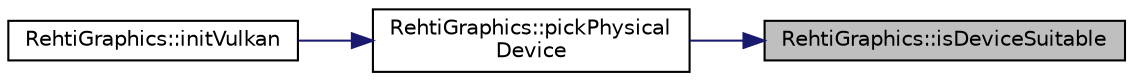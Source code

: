 digraph "RehtiGraphics::isDeviceSuitable"
{
 // LATEX_PDF_SIZE
  edge [fontname="Helvetica",fontsize="10",labelfontname="Helvetica",labelfontsize="10"];
  node [fontname="Helvetica",fontsize="10",shape=record];
  rankdir="RL";
  Node1 [label="RehtiGraphics::isDeviceSuitable",height=0.2,width=0.4,color="black", fillcolor="grey75", style="filled", fontcolor="black",tooltip="Checks whether the given device supports the required features."];
  Node1 -> Node2 [dir="back",color="midnightblue",fontsize="10",style="solid",fontname="Helvetica"];
  Node2 [label="RehtiGraphics::pickPhysical\lDevice",height=0.2,width=0.4,color="black", fillcolor="white", style="filled",URL="$classRehtiGraphics.html#aa22ca7610c8b7bbef6825db97feb4b8c",tooltip="Chooses an appropriate gpu."];
  Node2 -> Node3 [dir="back",color="midnightblue",fontsize="10",style="solid",fontname="Helvetica"];
  Node3 [label="RehtiGraphics::initVulkan",height=0.2,width=0.4,color="black", fillcolor="white", style="filled",URL="$classRehtiGraphics.html#ae16a48c5465c048b9ca5c253506d25b3",tooltip="Initializes vulkan instance."];
}
